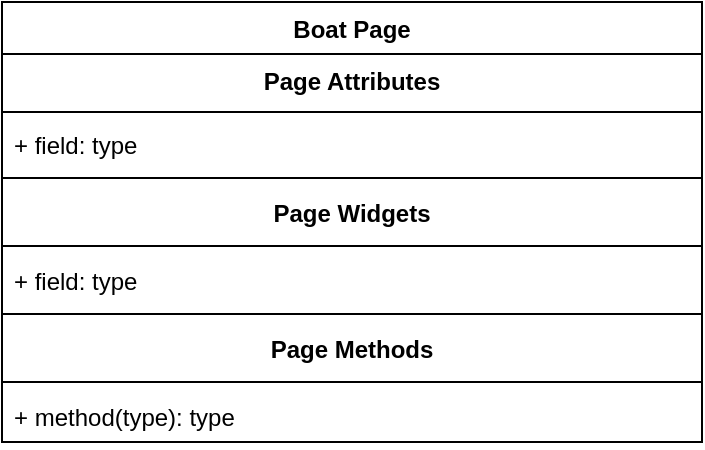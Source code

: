 <mxfile version="26.0.10">
  <diagram name="Page-1" id="HNd7iQrOMmQGfQ04bwC_">
    <mxGraphModel dx="1050" dy="522" grid="1" gridSize="10" guides="1" tooltips="1" connect="1" arrows="1" fold="1" page="1" pageScale="1" pageWidth="827" pageHeight="1169" math="0" shadow="0">
      <root>
        <mxCell id="0" />
        <mxCell id="1" parent="0" />
        <mxCell id="91wpVZsnCBgPuufkJKgJ-11" value="Boat Page" style="swimlane;fontStyle=1;align=center;verticalAlign=top;childLayout=stackLayout;horizontal=1;startSize=26;horizontalStack=0;resizeParent=1;resizeParentMax=0;resizeLast=0;collapsible=1;marginBottom=0;whiteSpace=wrap;html=1;" vertex="1" parent="1">
          <mxGeometry x="130" y="190" width="350" height="220" as="geometry" />
        </mxCell>
        <mxCell id="91wpVZsnCBgPuufkJKgJ-1" value="&lt;span style=&quot;font-weight: 700;&quot;&gt;Page Attributes&lt;/span&gt;" style="text;strokeColor=none;fillColor=none;align=center;verticalAlign=top;spacingLeft=4;spacingRight=4;overflow=hidden;rotatable=0;points=[[0,0.5],[1,0.5]];portConstraint=eastwest;whiteSpace=wrap;html=1;" vertex="1" parent="91wpVZsnCBgPuufkJKgJ-11">
          <mxGeometry y="26" width="350" height="26" as="geometry" />
        </mxCell>
        <mxCell id="91wpVZsnCBgPuufkJKgJ-8" value="" style="line;strokeWidth=1;fillColor=none;align=left;verticalAlign=middle;spacingTop=-1;spacingLeft=3;spacingRight=3;rotatable=0;labelPosition=right;points=[];portConstraint=eastwest;strokeColor=inherit;" vertex="1" parent="91wpVZsnCBgPuufkJKgJ-11">
          <mxGeometry y="52" width="350" height="6" as="geometry" />
        </mxCell>
        <mxCell id="91wpVZsnCBgPuufkJKgJ-15" value="+ field: type" style="text;strokeColor=none;fillColor=none;align=left;verticalAlign=top;spacingLeft=4;spacingRight=4;overflow=hidden;rotatable=0;points=[[0,0.5],[1,0.5]];portConstraint=eastwest;whiteSpace=wrap;html=1;" vertex="1" parent="91wpVZsnCBgPuufkJKgJ-11">
          <mxGeometry y="58" width="350" height="26" as="geometry" />
        </mxCell>
        <mxCell id="91wpVZsnCBgPuufkJKgJ-6" value="" style="line;strokeWidth=1;fillColor=none;align=left;verticalAlign=middle;spacingTop=-1;spacingLeft=3;spacingRight=3;rotatable=0;labelPosition=right;points=[];portConstraint=eastwest;strokeColor=inherit;" vertex="1" parent="91wpVZsnCBgPuufkJKgJ-11">
          <mxGeometry y="84" width="350" height="8" as="geometry" />
        </mxCell>
        <mxCell id="91wpVZsnCBgPuufkJKgJ-5" value="&lt;span style=&quot;font-weight: 700;&quot;&gt;Page Widgets&lt;/span&gt;" style="text;strokeColor=none;fillColor=none;align=center;verticalAlign=top;spacingLeft=4;spacingRight=4;overflow=hidden;rotatable=0;points=[[0,0.5],[1,0.5]];portConstraint=eastwest;whiteSpace=wrap;html=1;" vertex="1" parent="91wpVZsnCBgPuufkJKgJ-11">
          <mxGeometry y="92" width="350" height="26" as="geometry" />
        </mxCell>
        <mxCell id="91wpVZsnCBgPuufkJKgJ-4" value="" style="line;strokeWidth=1;fillColor=none;align=left;verticalAlign=middle;spacingTop=-1;spacingLeft=3;spacingRight=3;rotatable=0;labelPosition=right;points=[];portConstraint=eastwest;strokeColor=inherit;" vertex="1" parent="91wpVZsnCBgPuufkJKgJ-11">
          <mxGeometry y="118" width="350" height="8" as="geometry" />
        </mxCell>
        <mxCell id="91wpVZsnCBgPuufkJKgJ-12" value="+ field: type" style="text;strokeColor=none;fillColor=none;align=left;verticalAlign=top;spacingLeft=4;spacingRight=4;overflow=hidden;rotatable=0;points=[[0,0.5],[1,0.5]];portConstraint=eastwest;whiteSpace=wrap;html=1;" vertex="1" parent="91wpVZsnCBgPuufkJKgJ-11">
          <mxGeometry y="126" width="350" height="26" as="geometry" />
        </mxCell>
        <mxCell id="91wpVZsnCBgPuufkJKgJ-13" value="" style="line;strokeWidth=1;fillColor=none;align=left;verticalAlign=middle;spacingTop=-1;spacingLeft=3;spacingRight=3;rotatable=0;labelPosition=right;points=[];portConstraint=eastwest;strokeColor=inherit;" vertex="1" parent="91wpVZsnCBgPuufkJKgJ-11">
          <mxGeometry y="152" width="350" height="8" as="geometry" />
        </mxCell>
        <mxCell id="91wpVZsnCBgPuufkJKgJ-9" value="&lt;span style=&quot;font-weight: 700;&quot;&gt;Page Methods&lt;/span&gt;" style="text;strokeColor=none;fillColor=none;align=center;verticalAlign=top;spacingLeft=4;spacingRight=4;overflow=hidden;rotatable=0;points=[[0,0.5],[1,0.5]];portConstraint=eastwest;whiteSpace=wrap;html=1;" vertex="1" parent="91wpVZsnCBgPuufkJKgJ-11">
          <mxGeometry y="160" width="350" height="26" as="geometry" />
        </mxCell>
        <mxCell id="91wpVZsnCBgPuufkJKgJ-2" value="" style="line;strokeWidth=1;fillColor=none;align=left;verticalAlign=middle;spacingTop=-1;spacingLeft=3;spacingRight=3;rotatable=0;labelPosition=right;points=[];portConstraint=eastwest;strokeColor=inherit;" vertex="1" parent="91wpVZsnCBgPuufkJKgJ-11">
          <mxGeometry y="186" width="350" height="8" as="geometry" />
        </mxCell>
        <mxCell id="91wpVZsnCBgPuufkJKgJ-14" value="+ method(type): type" style="text;strokeColor=none;fillColor=none;align=left;verticalAlign=top;spacingLeft=4;spacingRight=4;overflow=hidden;rotatable=0;points=[[0,0.5],[1,0.5]];portConstraint=eastwest;whiteSpace=wrap;html=1;" vertex="1" parent="91wpVZsnCBgPuufkJKgJ-11">
          <mxGeometry y="194" width="350" height="26" as="geometry" />
        </mxCell>
      </root>
    </mxGraphModel>
  </diagram>
</mxfile>
